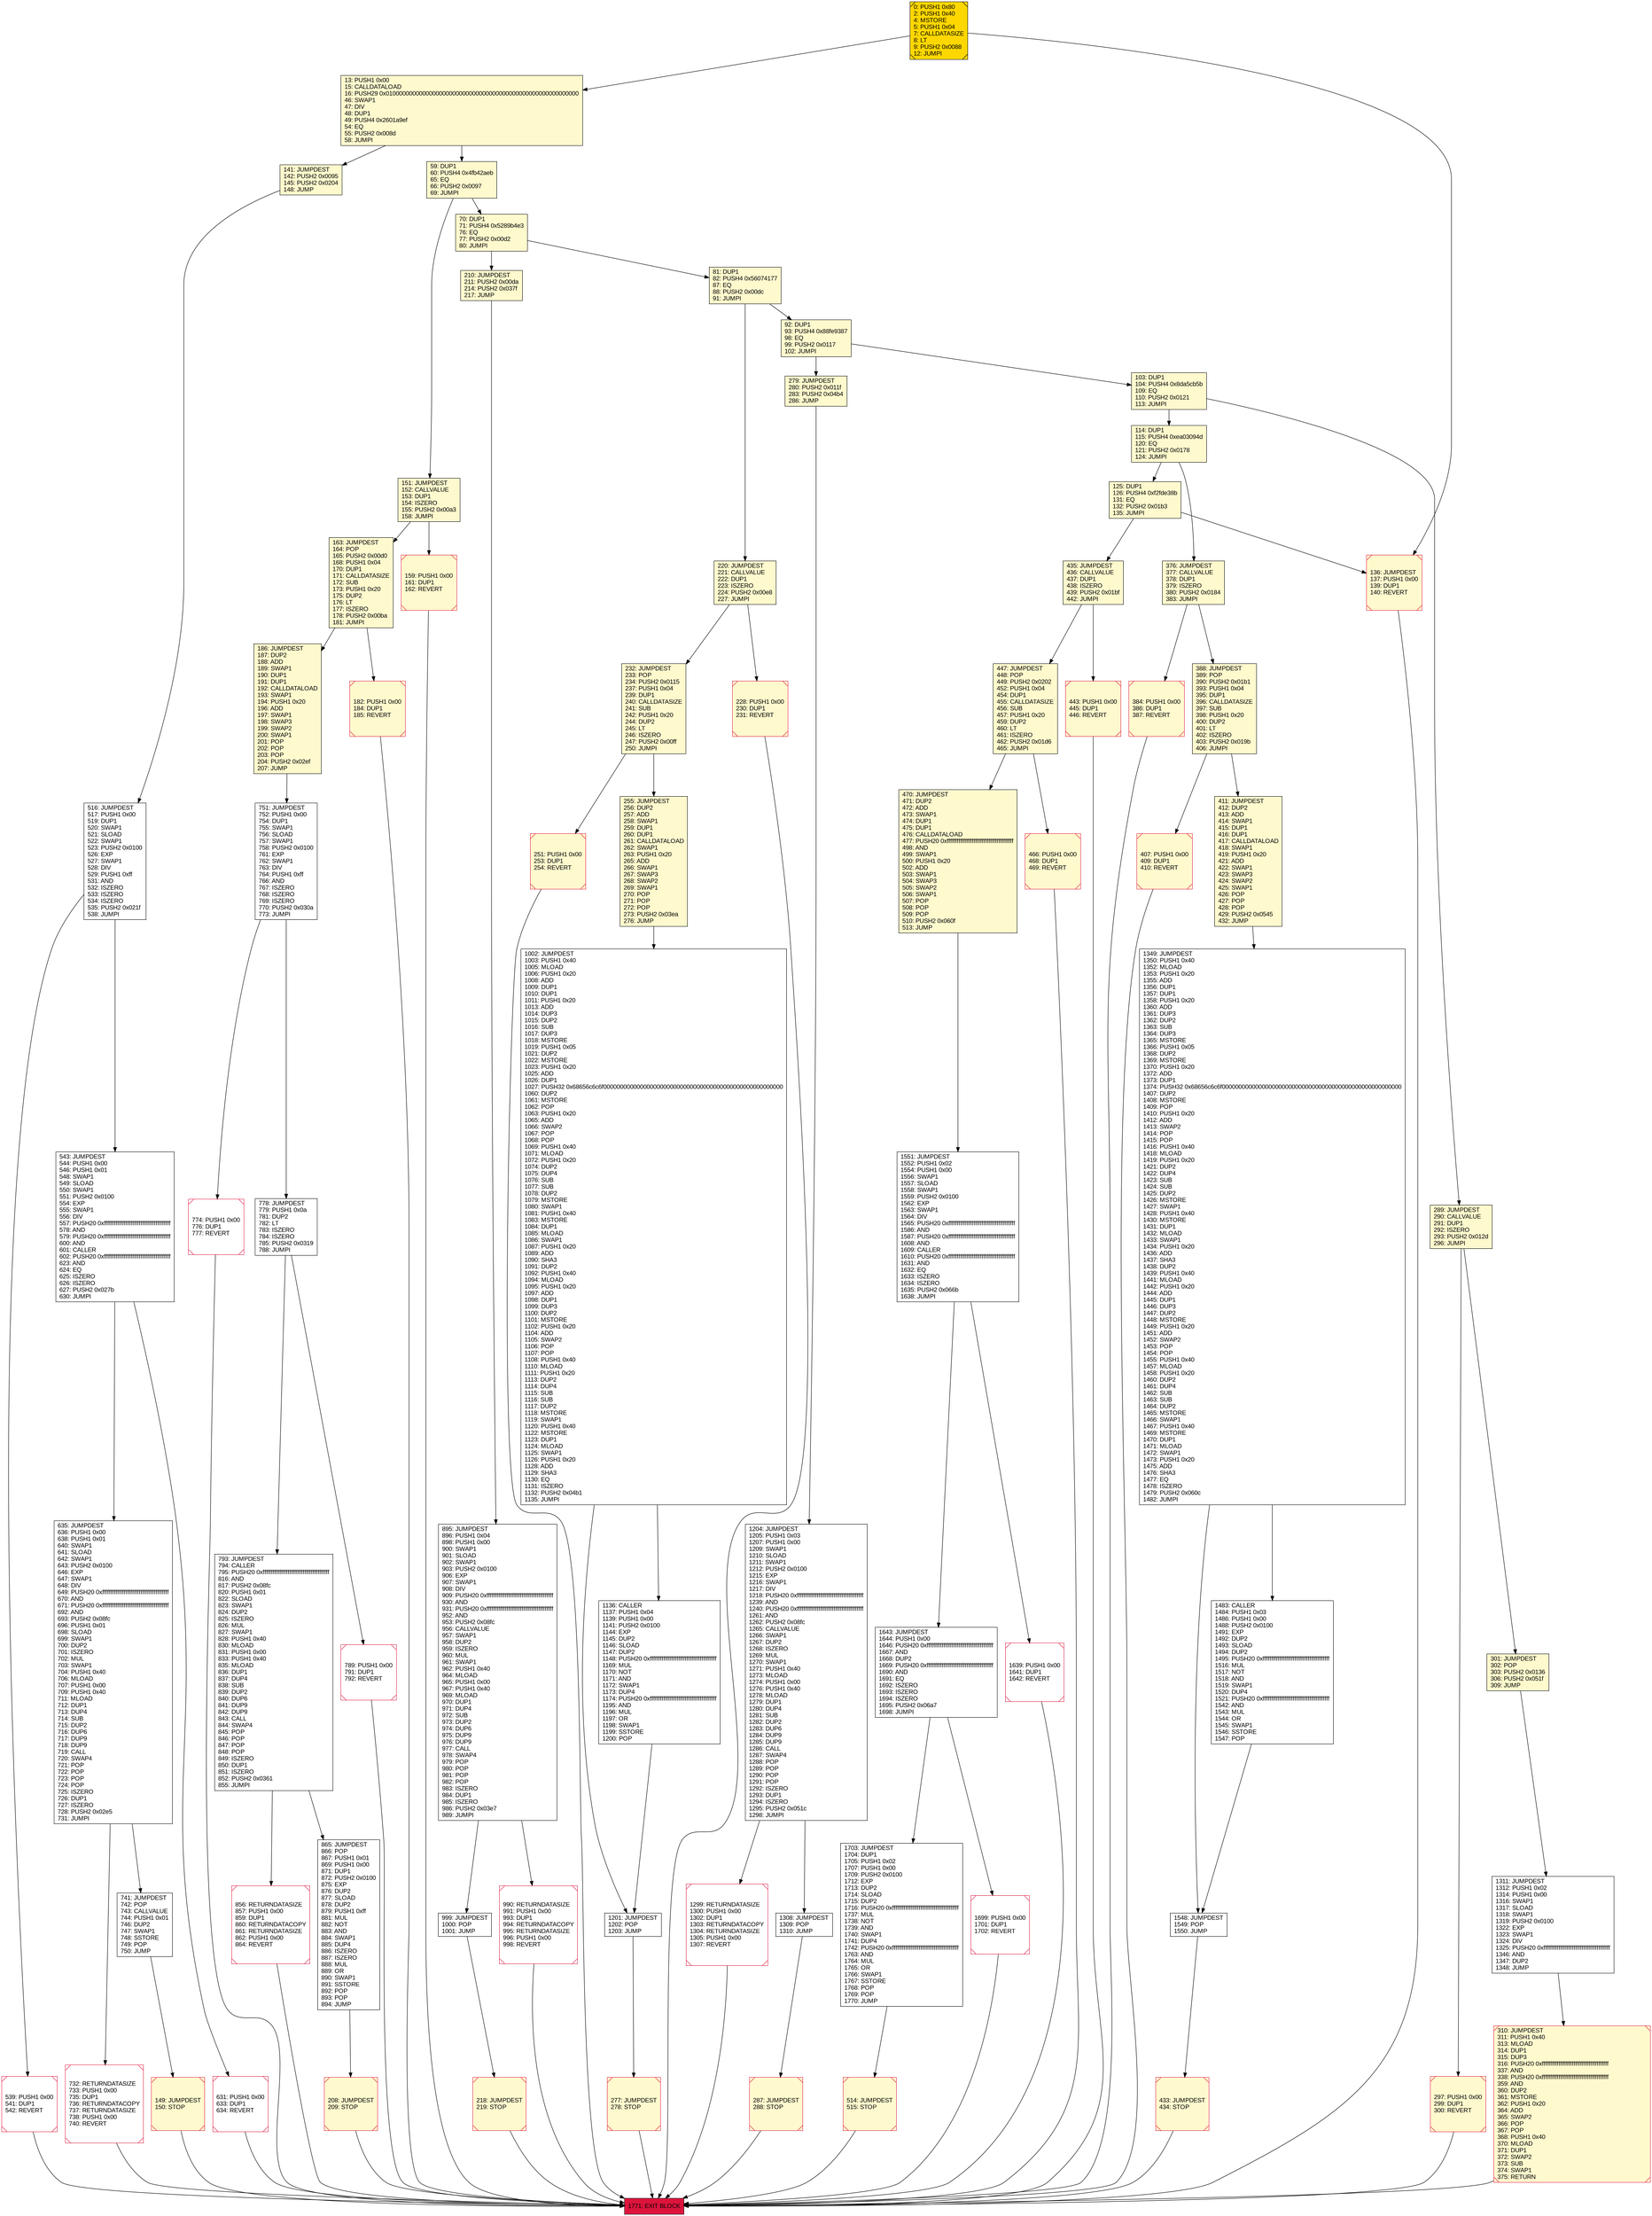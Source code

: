 digraph G {
bgcolor=transparent rankdir=UD;
node [shape=box style=filled color=black fillcolor=white fontname=arial fontcolor=black];
301 [label="301: JUMPDEST\l302: POP\l303: PUSH2 0x0136\l306: PUSH2 0x051f\l309: JUMP\l" fillcolor=lemonchiffon ];
149 [label="149: JUMPDEST\l150: STOP\l" fillcolor=lemonchiffon shape=Msquare color=crimson ];
277 [label="277: JUMPDEST\l278: STOP\l" fillcolor=lemonchiffon shape=Msquare color=crimson ];
289 [label="289: JUMPDEST\l290: CALLVALUE\l291: DUP1\l292: ISZERO\l293: PUSH2 0x012d\l296: JUMPI\l" fillcolor=lemonchiffon ];
1699 [label="1699: PUSH1 0x00\l1701: DUP1\l1702: REVERT\l" shape=Msquare color=crimson ];
297 [label="297: PUSH1 0x00\l299: DUP1\l300: REVERT\l" fillcolor=lemonchiffon shape=Msquare color=crimson ];
1299 [label="1299: RETURNDATASIZE\l1300: PUSH1 0x00\l1302: DUP1\l1303: RETURNDATACOPY\l1304: RETURNDATASIZE\l1305: PUSH1 0x00\l1307: REVERT\l" shape=Msquare color=crimson ];
895 [label="895: JUMPDEST\l896: PUSH1 0x04\l898: PUSH1 0x00\l900: SWAP1\l901: SLOAD\l902: SWAP1\l903: PUSH2 0x0100\l906: EXP\l907: SWAP1\l908: DIV\l909: PUSH20 0xffffffffffffffffffffffffffffffffffffffff\l930: AND\l931: PUSH20 0xffffffffffffffffffffffffffffffffffffffff\l952: AND\l953: PUSH2 0x08fc\l956: CALLVALUE\l957: SWAP1\l958: DUP2\l959: ISZERO\l960: MUL\l961: SWAP1\l962: PUSH1 0x40\l964: MLOAD\l965: PUSH1 0x00\l967: PUSH1 0x40\l969: MLOAD\l970: DUP1\l971: DUP4\l972: SUB\l973: DUP2\l974: DUP6\l975: DUP9\l976: DUP9\l977: CALL\l978: SWAP4\l979: POP\l980: POP\l981: POP\l982: POP\l983: ISZERO\l984: DUP1\l985: ISZERO\l986: PUSH2 0x03e7\l989: JUMPI\l" ];
287 [label="287: JUMPDEST\l288: STOP\l" fillcolor=lemonchiffon shape=Msquare color=crimson ];
1551 [label="1551: JUMPDEST\l1552: PUSH1 0x02\l1554: PUSH1 0x00\l1556: SWAP1\l1557: SLOAD\l1558: SWAP1\l1559: PUSH2 0x0100\l1562: EXP\l1563: SWAP1\l1564: DIV\l1565: PUSH20 0xffffffffffffffffffffffffffffffffffffffff\l1586: AND\l1587: PUSH20 0xffffffffffffffffffffffffffffffffffffffff\l1608: AND\l1609: CALLER\l1610: PUSH20 0xffffffffffffffffffffffffffffffffffffffff\l1631: AND\l1632: EQ\l1633: ISZERO\l1634: ISZERO\l1635: PUSH2 0x066b\l1638: JUMPI\l" ];
136 [label="136: JUMPDEST\l137: PUSH1 0x00\l139: DUP1\l140: REVERT\l" fillcolor=lemonchiffon shape=Msquare color=crimson ];
635 [label="635: JUMPDEST\l636: PUSH1 0x00\l638: PUSH1 0x01\l640: SWAP1\l641: SLOAD\l642: SWAP1\l643: PUSH2 0x0100\l646: EXP\l647: SWAP1\l648: DIV\l649: PUSH20 0xffffffffffffffffffffffffffffffffffffffff\l670: AND\l671: PUSH20 0xffffffffffffffffffffffffffffffffffffffff\l692: AND\l693: PUSH2 0x08fc\l696: PUSH1 0x01\l698: SLOAD\l699: SWAP1\l700: DUP2\l701: ISZERO\l702: MUL\l703: SWAP1\l704: PUSH1 0x40\l706: MLOAD\l707: PUSH1 0x00\l709: PUSH1 0x40\l711: MLOAD\l712: DUP1\l713: DUP4\l714: SUB\l715: DUP2\l716: DUP6\l717: DUP9\l718: DUP9\l719: CALL\l720: SWAP4\l721: POP\l722: POP\l723: POP\l724: POP\l725: ISZERO\l726: DUP1\l727: ISZERO\l728: PUSH2 0x02e5\l731: JUMPI\l" ];
435 [label="435: JUMPDEST\l436: CALLVALUE\l437: DUP1\l438: ISZERO\l439: PUSH2 0x01bf\l442: JUMPI\l" fillcolor=lemonchiffon ];
741 [label="741: JUMPDEST\l742: POP\l743: CALLVALUE\l744: PUSH1 0x01\l746: DUP2\l747: SWAP1\l748: SSTORE\l749: POP\l750: JUMP\l" ];
470 [label="470: JUMPDEST\l471: DUP2\l472: ADD\l473: SWAP1\l474: DUP1\l475: DUP1\l476: CALLDATALOAD\l477: PUSH20 0xffffffffffffffffffffffffffffffffffffffff\l498: AND\l499: SWAP1\l500: PUSH1 0x20\l502: ADD\l503: SWAP1\l504: SWAP3\l505: SWAP2\l506: SWAP1\l507: POP\l508: POP\l509: POP\l510: PUSH2 0x060f\l513: JUMP\l" fillcolor=lemonchiffon ];
447 [label="447: JUMPDEST\l448: POP\l449: PUSH2 0x0202\l452: PUSH1 0x04\l454: DUP1\l455: CALLDATASIZE\l456: SUB\l457: PUSH1 0x20\l459: DUP2\l460: LT\l461: ISZERO\l462: PUSH2 0x01d6\l465: JUMPI\l" fillcolor=lemonchiffon ];
514 [label="514: JUMPDEST\l515: STOP\l" fillcolor=lemonchiffon shape=Msquare color=crimson ];
1201 [label="1201: JUMPDEST\l1202: POP\l1203: JUMP\l" ];
182 [label="182: PUSH1 0x00\l184: DUP1\l185: REVERT\l" fillcolor=lemonchiffon shape=Msquare color=crimson ];
163 [label="163: JUMPDEST\l164: POP\l165: PUSH2 0x00d0\l168: PUSH1 0x04\l170: DUP1\l171: CALLDATASIZE\l172: SUB\l173: PUSH1 0x20\l175: DUP2\l176: LT\l177: ISZERO\l178: PUSH2 0x00ba\l181: JUMPI\l" fillcolor=lemonchiffon ];
443 [label="443: PUSH1 0x00\l445: DUP1\l446: REVERT\l" fillcolor=lemonchiffon shape=Msquare color=crimson ];
1002 [label="1002: JUMPDEST\l1003: PUSH1 0x40\l1005: MLOAD\l1006: PUSH1 0x20\l1008: ADD\l1009: DUP1\l1010: DUP1\l1011: PUSH1 0x20\l1013: ADD\l1014: DUP3\l1015: DUP2\l1016: SUB\l1017: DUP3\l1018: MSTORE\l1019: PUSH1 0x05\l1021: DUP2\l1022: MSTORE\l1023: PUSH1 0x20\l1025: ADD\l1026: DUP1\l1027: PUSH32 0x68656c6c6f000000000000000000000000000000000000000000000000000000\l1060: DUP2\l1061: MSTORE\l1062: POP\l1063: PUSH1 0x20\l1065: ADD\l1066: SWAP2\l1067: POP\l1068: POP\l1069: PUSH1 0x40\l1071: MLOAD\l1072: PUSH1 0x20\l1074: DUP2\l1075: DUP4\l1076: SUB\l1077: SUB\l1078: DUP2\l1079: MSTORE\l1080: SWAP1\l1081: PUSH1 0x40\l1083: MSTORE\l1084: DUP1\l1085: MLOAD\l1086: SWAP1\l1087: PUSH1 0x20\l1089: ADD\l1090: SHA3\l1091: DUP2\l1092: PUSH1 0x40\l1094: MLOAD\l1095: PUSH1 0x20\l1097: ADD\l1098: DUP1\l1099: DUP3\l1100: DUP2\l1101: MSTORE\l1102: PUSH1 0x20\l1104: ADD\l1105: SWAP2\l1106: POP\l1107: POP\l1108: PUSH1 0x40\l1110: MLOAD\l1111: PUSH1 0x20\l1113: DUP2\l1114: DUP4\l1115: SUB\l1116: SUB\l1117: DUP2\l1118: MSTORE\l1119: SWAP1\l1120: PUSH1 0x40\l1122: MSTORE\l1123: DUP1\l1124: MLOAD\l1125: SWAP1\l1126: PUSH1 0x20\l1128: ADD\l1129: SHA3\l1130: EQ\l1131: ISZERO\l1132: PUSH2 0x04b1\l1135: JUMPI\l" ];
141 [label="141: JUMPDEST\l142: PUSH2 0x0095\l145: PUSH2 0x0204\l148: JUMP\l" fillcolor=lemonchiffon ];
92 [label="92: DUP1\l93: PUSH4 0x88fe9387\l98: EQ\l99: PUSH2 0x0117\l102: JUMPI\l" fillcolor=lemonchiffon ];
384 [label="384: PUSH1 0x00\l386: DUP1\l387: REVERT\l" fillcolor=lemonchiffon shape=Msquare color=crimson ];
1136 [label="1136: CALLER\l1137: PUSH1 0x04\l1139: PUSH1 0x00\l1141: PUSH2 0x0100\l1144: EXP\l1145: DUP2\l1146: SLOAD\l1147: DUP2\l1148: PUSH20 0xffffffffffffffffffffffffffffffffffffffff\l1169: MUL\l1170: NOT\l1171: AND\l1172: SWAP1\l1173: DUP4\l1174: PUSH20 0xffffffffffffffffffffffffffffffffffffffff\l1195: AND\l1196: MUL\l1197: OR\l1198: SWAP1\l1199: SSTORE\l1200: POP\l" ];
433 [label="433: JUMPDEST\l434: STOP\l" fillcolor=lemonchiffon shape=Msquare color=crimson ];
774 [label="774: PUSH1 0x00\l776: DUP1\l777: REVERT\l" shape=Msquare color=crimson ];
865 [label="865: JUMPDEST\l866: POP\l867: PUSH1 0x01\l869: PUSH1 0x00\l871: DUP1\l872: PUSH2 0x0100\l875: EXP\l876: DUP2\l877: SLOAD\l878: DUP2\l879: PUSH1 0xff\l881: MUL\l882: NOT\l883: AND\l884: SWAP1\l885: DUP4\l886: ISZERO\l887: ISZERO\l888: MUL\l889: OR\l890: SWAP1\l891: SSTORE\l892: POP\l893: POP\l894: JUMP\l" ];
232 [label="232: JUMPDEST\l233: POP\l234: PUSH2 0x0115\l237: PUSH1 0x04\l239: DUP1\l240: CALLDATASIZE\l241: SUB\l242: PUSH1 0x20\l244: DUP2\l245: LT\l246: ISZERO\l247: PUSH2 0x00ff\l250: JUMPI\l" fillcolor=lemonchiffon ];
1204 [label="1204: JUMPDEST\l1205: PUSH1 0x03\l1207: PUSH1 0x00\l1209: SWAP1\l1210: SLOAD\l1211: SWAP1\l1212: PUSH2 0x0100\l1215: EXP\l1216: SWAP1\l1217: DIV\l1218: PUSH20 0xffffffffffffffffffffffffffffffffffffffff\l1239: AND\l1240: PUSH20 0xffffffffffffffffffffffffffffffffffffffff\l1261: AND\l1262: PUSH2 0x08fc\l1265: CALLVALUE\l1266: SWAP1\l1267: DUP2\l1268: ISZERO\l1269: MUL\l1270: SWAP1\l1271: PUSH1 0x40\l1273: MLOAD\l1274: PUSH1 0x00\l1276: PUSH1 0x40\l1278: MLOAD\l1279: DUP1\l1280: DUP4\l1281: SUB\l1282: DUP2\l1283: DUP6\l1284: DUP9\l1285: DUP9\l1286: CALL\l1287: SWAP4\l1288: POP\l1289: POP\l1290: POP\l1291: POP\l1292: ISZERO\l1293: DUP1\l1294: ISZERO\l1295: PUSH2 0x051c\l1298: JUMPI\l" ];
1483 [label="1483: CALLER\l1484: PUSH1 0x03\l1486: PUSH1 0x00\l1488: PUSH2 0x0100\l1491: EXP\l1492: DUP2\l1493: SLOAD\l1494: DUP2\l1495: PUSH20 0xffffffffffffffffffffffffffffffffffffffff\l1516: MUL\l1517: NOT\l1518: AND\l1519: SWAP1\l1520: DUP4\l1521: PUSH20 0xffffffffffffffffffffffffffffffffffffffff\l1542: AND\l1543: MUL\l1544: OR\l1545: SWAP1\l1546: SSTORE\l1547: POP\l" ];
1548 [label="1548: JUMPDEST\l1549: POP\l1550: JUMP\l" ];
793 [label="793: JUMPDEST\l794: CALLER\l795: PUSH20 0xffffffffffffffffffffffffffffffffffffffff\l816: AND\l817: PUSH2 0x08fc\l820: PUSH1 0x01\l822: SLOAD\l823: SWAP1\l824: DUP2\l825: ISZERO\l826: MUL\l827: SWAP1\l828: PUSH1 0x40\l830: MLOAD\l831: PUSH1 0x00\l833: PUSH1 0x40\l835: MLOAD\l836: DUP1\l837: DUP4\l838: SUB\l839: DUP2\l840: DUP6\l841: DUP9\l842: DUP9\l843: CALL\l844: SWAP4\l845: POP\l846: POP\l847: POP\l848: POP\l849: ISZERO\l850: DUP1\l851: ISZERO\l852: PUSH2 0x0361\l855: JUMPI\l" ];
543 [label="543: JUMPDEST\l544: PUSH1 0x00\l546: PUSH1 0x01\l548: SWAP1\l549: SLOAD\l550: SWAP1\l551: PUSH2 0x0100\l554: EXP\l555: SWAP1\l556: DIV\l557: PUSH20 0xffffffffffffffffffffffffffffffffffffffff\l578: AND\l579: PUSH20 0xffffffffffffffffffffffffffffffffffffffff\l600: AND\l601: CALLER\l602: PUSH20 0xffffffffffffffffffffffffffffffffffffffff\l623: AND\l624: EQ\l625: ISZERO\l626: ISZERO\l627: PUSH2 0x027b\l630: JUMPI\l" ];
70 [label="70: DUP1\l71: PUSH4 0x5289b4e3\l76: EQ\l77: PUSH2 0x00d2\l80: JUMPI\l" fillcolor=lemonchiffon ];
789 [label="789: PUSH1 0x00\l791: DUP1\l792: REVERT\l" shape=Msquare color=crimson ];
1643 [label="1643: JUMPDEST\l1644: PUSH1 0x00\l1646: PUSH20 0xffffffffffffffffffffffffffffffffffffffff\l1667: AND\l1668: DUP2\l1669: PUSH20 0xffffffffffffffffffffffffffffffffffffffff\l1690: AND\l1691: EQ\l1692: ISZERO\l1693: ISZERO\l1694: ISZERO\l1695: PUSH2 0x06a7\l1698: JUMPI\l" ];
1311 [label="1311: JUMPDEST\l1312: PUSH1 0x02\l1314: PUSH1 0x00\l1316: SWAP1\l1317: SLOAD\l1318: SWAP1\l1319: PUSH2 0x0100\l1322: EXP\l1323: SWAP1\l1324: DIV\l1325: PUSH20 0xffffffffffffffffffffffffffffffffffffffff\l1346: AND\l1347: DUP2\l1348: JUMP\l" ];
407 [label="407: PUSH1 0x00\l409: DUP1\l410: REVERT\l" fillcolor=lemonchiffon shape=Msquare color=crimson ];
539 [label="539: PUSH1 0x00\l541: DUP1\l542: REVERT\l" shape=Msquare color=crimson ];
1308 [label="1308: JUMPDEST\l1309: POP\l1310: JUMP\l" ];
159 [label="159: PUSH1 0x00\l161: DUP1\l162: REVERT\l" fillcolor=lemonchiffon shape=Msquare color=crimson ];
999 [label="999: JUMPDEST\l1000: POP\l1001: JUMP\l" ];
778 [label="778: JUMPDEST\l779: PUSH1 0x0a\l781: DUP2\l782: LT\l783: ISZERO\l784: ISZERO\l785: PUSH2 0x0319\l788: JUMPI\l" ];
856 [label="856: RETURNDATASIZE\l857: PUSH1 0x00\l859: DUP1\l860: RETURNDATACOPY\l861: RETURNDATASIZE\l862: PUSH1 0x00\l864: REVERT\l" shape=Msquare color=crimson ];
220 [label="220: JUMPDEST\l221: CALLVALUE\l222: DUP1\l223: ISZERO\l224: PUSH2 0x00e8\l227: JUMPI\l" fillcolor=lemonchiffon ];
208 [label="208: JUMPDEST\l209: STOP\l" fillcolor=lemonchiffon shape=Msquare color=crimson ];
228 [label="228: PUSH1 0x00\l230: DUP1\l231: REVERT\l" fillcolor=lemonchiffon shape=Msquare color=crimson ];
990 [label="990: RETURNDATASIZE\l991: PUSH1 0x00\l993: DUP1\l994: RETURNDATACOPY\l995: RETURNDATASIZE\l996: PUSH1 0x00\l998: REVERT\l" shape=Msquare color=crimson ];
1639 [label="1639: PUSH1 0x00\l1641: DUP1\l1642: REVERT\l" shape=Msquare color=crimson ];
732 [label="732: RETURNDATASIZE\l733: PUSH1 0x00\l735: DUP1\l736: RETURNDATACOPY\l737: RETURNDATASIZE\l738: PUSH1 0x00\l740: REVERT\l" shape=Msquare color=crimson ];
516 [label="516: JUMPDEST\l517: PUSH1 0x00\l519: DUP1\l520: SWAP1\l521: SLOAD\l522: SWAP1\l523: PUSH2 0x0100\l526: EXP\l527: SWAP1\l528: DIV\l529: PUSH1 0xff\l531: AND\l532: ISZERO\l533: ISZERO\l534: ISZERO\l535: PUSH2 0x021f\l538: JUMPI\l" ];
151 [label="151: JUMPDEST\l152: CALLVALUE\l153: DUP1\l154: ISZERO\l155: PUSH2 0x00a3\l158: JUMPI\l" fillcolor=lemonchiffon ];
218 [label="218: JUMPDEST\l219: STOP\l" fillcolor=lemonchiffon shape=Msquare color=crimson ];
186 [label="186: JUMPDEST\l187: DUP2\l188: ADD\l189: SWAP1\l190: DUP1\l191: DUP1\l192: CALLDATALOAD\l193: SWAP1\l194: PUSH1 0x20\l196: ADD\l197: SWAP1\l198: SWAP3\l199: SWAP2\l200: SWAP1\l201: POP\l202: POP\l203: POP\l204: PUSH2 0x02ef\l207: JUMP\l" fillcolor=lemonchiffon ];
81 [label="81: DUP1\l82: PUSH4 0x56074177\l87: EQ\l88: PUSH2 0x00dc\l91: JUMPI\l" fillcolor=lemonchiffon ];
388 [label="388: JUMPDEST\l389: POP\l390: PUSH2 0x01b1\l393: PUSH1 0x04\l395: DUP1\l396: CALLDATASIZE\l397: SUB\l398: PUSH1 0x20\l400: DUP2\l401: LT\l402: ISZERO\l403: PUSH2 0x019b\l406: JUMPI\l" fillcolor=lemonchiffon ];
103 [label="103: DUP1\l104: PUSH4 0x8da5cb5b\l109: EQ\l110: PUSH2 0x0121\l113: JUMPI\l" fillcolor=lemonchiffon ];
631 [label="631: PUSH1 0x00\l633: DUP1\l634: REVERT\l" shape=Msquare color=crimson ];
251 [label="251: PUSH1 0x00\l253: DUP1\l254: REVERT\l" fillcolor=lemonchiffon shape=Msquare color=crimson ];
0 [label="0: PUSH1 0x80\l2: PUSH1 0x40\l4: MSTORE\l5: PUSH1 0x04\l7: CALLDATASIZE\l8: LT\l9: PUSH2 0x0088\l12: JUMPI\l" fillcolor=lemonchiffon shape=Msquare fillcolor=gold ];
59 [label="59: DUP1\l60: PUSH4 0x4fb42aeb\l65: EQ\l66: PUSH2 0x0097\l69: JUMPI\l" fillcolor=lemonchiffon ];
13 [label="13: PUSH1 0x00\l15: CALLDATALOAD\l16: PUSH29 0x0100000000000000000000000000000000000000000000000000000000\l46: SWAP1\l47: DIV\l48: DUP1\l49: PUSH4 0x2601a9ef\l54: EQ\l55: PUSH2 0x008d\l58: JUMPI\l" fillcolor=lemonchiffon ];
210 [label="210: JUMPDEST\l211: PUSH2 0x00da\l214: PUSH2 0x037f\l217: JUMP\l" fillcolor=lemonchiffon ];
125 [label="125: DUP1\l126: PUSH4 0xf2fde38b\l131: EQ\l132: PUSH2 0x01b3\l135: JUMPI\l" fillcolor=lemonchiffon ];
1703 [label="1703: JUMPDEST\l1704: DUP1\l1705: PUSH1 0x02\l1707: PUSH1 0x00\l1709: PUSH2 0x0100\l1712: EXP\l1713: DUP2\l1714: SLOAD\l1715: DUP2\l1716: PUSH20 0xffffffffffffffffffffffffffffffffffffffff\l1737: MUL\l1738: NOT\l1739: AND\l1740: SWAP1\l1741: DUP4\l1742: PUSH20 0xffffffffffffffffffffffffffffffffffffffff\l1763: AND\l1764: MUL\l1765: OR\l1766: SWAP1\l1767: SSTORE\l1768: POP\l1769: POP\l1770: JUMP\l" ];
411 [label="411: JUMPDEST\l412: DUP2\l413: ADD\l414: SWAP1\l415: DUP1\l416: DUP1\l417: CALLDATALOAD\l418: SWAP1\l419: PUSH1 0x20\l421: ADD\l422: SWAP1\l423: SWAP3\l424: SWAP2\l425: SWAP1\l426: POP\l427: POP\l428: POP\l429: PUSH2 0x0545\l432: JUMP\l" fillcolor=lemonchiffon ];
310 [label="310: JUMPDEST\l311: PUSH1 0x40\l313: MLOAD\l314: DUP1\l315: DUP3\l316: PUSH20 0xffffffffffffffffffffffffffffffffffffffff\l337: AND\l338: PUSH20 0xffffffffffffffffffffffffffffffffffffffff\l359: AND\l360: DUP2\l361: MSTORE\l362: PUSH1 0x20\l364: ADD\l365: SWAP2\l366: POP\l367: POP\l368: PUSH1 0x40\l370: MLOAD\l371: DUP1\l372: SWAP2\l373: SUB\l374: SWAP1\l375: RETURN\l" fillcolor=lemonchiffon shape=Msquare color=crimson ];
376 [label="376: JUMPDEST\l377: CALLVALUE\l378: DUP1\l379: ISZERO\l380: PUSH2 0x0184\l383: JUMPI\l" fillcolor=lemonchiffon ];
1771 [label="1771: EXIT BLOCK\l" fillcolor=crimson ];
466 [label="466: PUSH1 0x00\l468: DUP1\l469: REVERT\l" fillcolor=lemonchiffon shape=Msquare color=crimson ];
751 [label="751: JUMPDEST\l752: PUSH1 0x00\l754: DUP1\l755: SWAP1\l756: SLOAD\l757: SWAP1\l758: PUSH2 0x0100\l761: EXP\l762: SWAP1\l763: DIV\l764: PUSH1 0xff\l766: AND\l767: ISZERO\l768: ISZERO\l769: ISZERO\l770: PUSH2 0x030a\l773: JUMPI\l" ];
1349 [label="1349: JUMPDEST\l1350: PUSH1 0x40\l1352: MLOAD\l1353: PUSH1 0x20\l1355: ADD\l1356: DUP1\l1357: DUP1\l1358: PUSH1 0x20\l1360: ADD\l1361: DUP3\l1362: DUP2\l1363: SUB\l1364: DUP3\l1365: MSTORE\l1366: PUSH1 0x05\l1368: DUP2\l1369: MSTORE\l1370: PUSH1 0x20\l1372: ADD\l1373: DUP1\l1374: PUSH32 0x68656c6c6f000000000000000000000000000000000000000000000000000000\l1407: DUP2\l1408: MSTORE\l1409: POP\l1410: PUSH1 0x20\l1412: ADD\l1413: SWAP2\l1414: POP\l1415: POP\l1416: PUSH1 0x40\l1418: MLOAD\l1419: PUSH1 0x20\l1421: DUP2\l1422: DUP4\l1423: SUB\l1424: SUB\l1425: DUP2\l1426: MSTORE\l1427: SWAP1\l1428: PUSH1 0x40\l1430: MSTORE\l1431: DUP1\l1432: MLOAD\l1433: SWAP1\l1434: PUSH1 0x20\l1436: ADD\l1437: SHA3\l1438: DUP2\l1439: PUSH1 0x40\l1441: MLOAD\l1442: PUSH1 0x20\l1444: ADD\l1445: DUP1\l1446: DUP3\l1447: DUP2\l1448: MSTORE\l1449: PUSH1 0x20\l1451: ADD\l1452: SWAP2\l1453: POP\l1454: POP\l1455: PUSH1 0x40\l1457: MLOAD\l1458: PUSH1 0x20\l1460: DUP2\l1461: DUP4\l1462: SUB\l1463: SUB\l1464: DUP2\l1465: MSTORE\l1466: SWAP1\l1467: PUSH1 0x40\l1469: MSTORE\l1470: DUP1\l1471: MLOAD\l1472: SWAP1\l1473: PUSH1 0x20\l1475: ADD\l1476: SHA3\l1477: EQ\l1478: ISZERO\l1479: PUSH2 0x060c\l1482: JUMPI\l" ];
114 [label="114: DUP1\l115: PUSH4 0xea03094d\l120: EQ\l121: PUSH2 0x0178\l124: JUMPI\l" fillcolor=lemonchiffon ];
255 [label="255: JUMPDEST\l256: DUP2\l257: ADD\l258: SWAP1\l259: DUP1\l260: DUP1\l261: CALLDATALOAD\l262: SWAP1\l263: PUSH1 0x20\l265: ADD\l266: SWAP1\l267: SWAP3\l268: SWAP2\l269: SWAP1\l270: POP\l271: POP\l272: POP\l273: PUSH2 0x03ea\l276: JUMP\l" fillcolor=lemonchiffon ];
279 [label="279: JUMPDEST\l280: PUSH2 0x011f\l283: PUSH2 0x04b4\l286: JUMP\l" fillcolor=lemonchiffon ];
220 -> 228;
1483 -> 1548;
0 -> 13;
289 -> 297;
435 -> 443;
1002 -> 1201;
163 -> 182;
1548 -> 433;
741 -> 149;
1204 -> 1308;
59 -> 151;
1201 -> 277;
635 -> 741;
1204 -> 1299;
732 -> 1771;
1639 -> 1771;
990 -> 1771;
103 -> 114;
751 -> 778;
1551 -> 1643;
186 -> 751;
631 -> 1771;
895 -> 999;
1551 -> 1639;
774 -> 1771;
81 -> 92;
895 -> 990;
539 -> 1771;
232 -> 255;
0 -> 136;
163 -> 186;
1643 -> 1703;
151 -> 163;
1349 -> 1483;
789 -> 1771;
1349 -> 1548;
287 -> 1771;
92 -> 279;
297 -> 1771;
865 -> 208;
388 -> 407;
70 -> 81;
136 -> 1771;
543 -> 631;
277 -> 1771;
220 -> 232;
125 -> 136;
151 -> 159;
232 -> 251;
516 -> 539;
1703 -> 514;
516 -> 543;
514 -> 1771;
289 -> 301;
447 -> 470;
13 -> 59;
435 -> 447;
793 -> 865;
310 -> 1771;
999 -> 218;
411 -> 1349;
81 -> 220;
114 -> 125;
466 -> 1771;
114 -> 376;
470 -> 1551;
218 -> 1771;
856 -> 1771;
228 -> 1771;
208 -> 1771;
1308 -> 287;
251 -> 1771;
301 -> 1311;
376 -> 388;
1136 -> 1201;
388 -> 411;
1643 -> 1699;
1002 -> 1136;
543 -> 635;
13 -> 141;
376 -> 384;
92 -> 103;
384 -> 1771;
635 -> 732;
433 -> 1771;
1311 -> 310;
751 -> 774;
210 -> 895;
279 -> 1204;
159 -> 1771;
141 -> 516;
103 -> 289;
407 -> 1771;
1299 -> 1771;
447 -> 466;
255 -> 1002;
1699 -> 1771;
70 -> 210;
149 -> 1771;
778 -> 793;
793 -> 856;
59 -> 70;
443 -> 1771;
125 -> 435;
778 -> 789;
182 -> 1771;
}